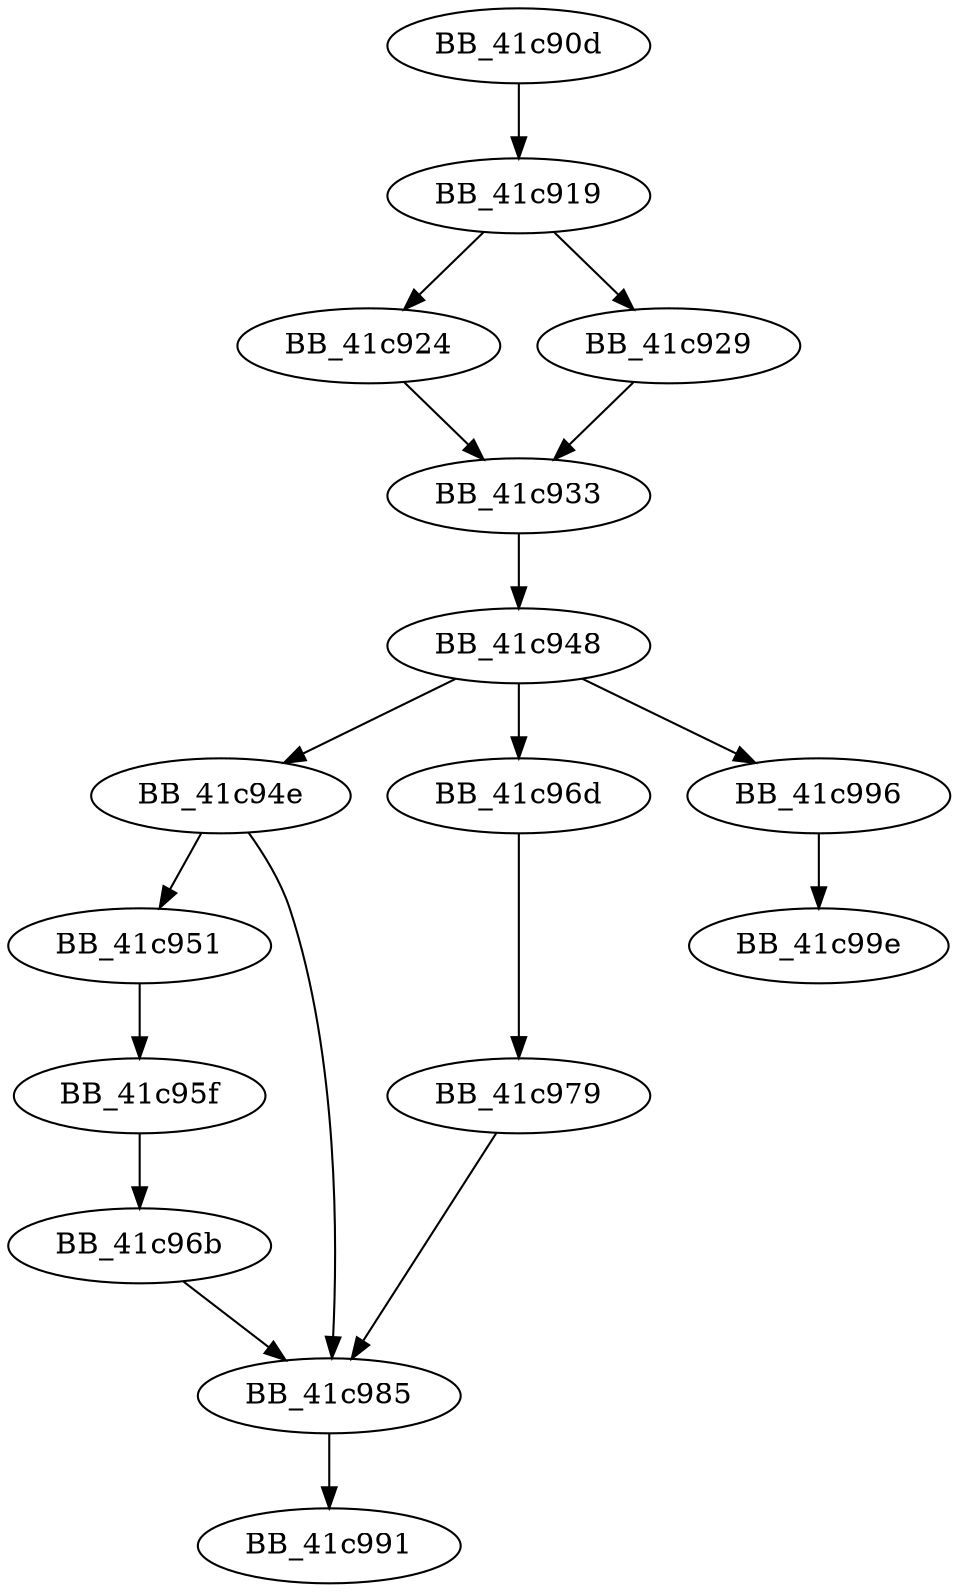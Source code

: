 DiGraph ___BuildCatchObject{
BB_41c90d->BB_41c919
BB_41c919->BB_41c924
BB_41c919->BB_41c929
BB_41c924->BB_41c933
BB_41c929->BB_41c933
BB_41c933->BB_41c948
BB_41c948->BB_41c94e
BB_41c948->BB_41c96d
BB_41c948->BB_41c996
BB_41c94e->BB_41c951
BB_41c94e->BB_41c985
BB_41c951->BB_41c95f
BB_41c95f->BB_41c96b
BB_41c96b->BB_41c985
BB_41c96d->BB_41c979
BB_41c979->BB_41c985
BB_41c985->BB_41c991
BB_41c996->BB_41c99e
}
